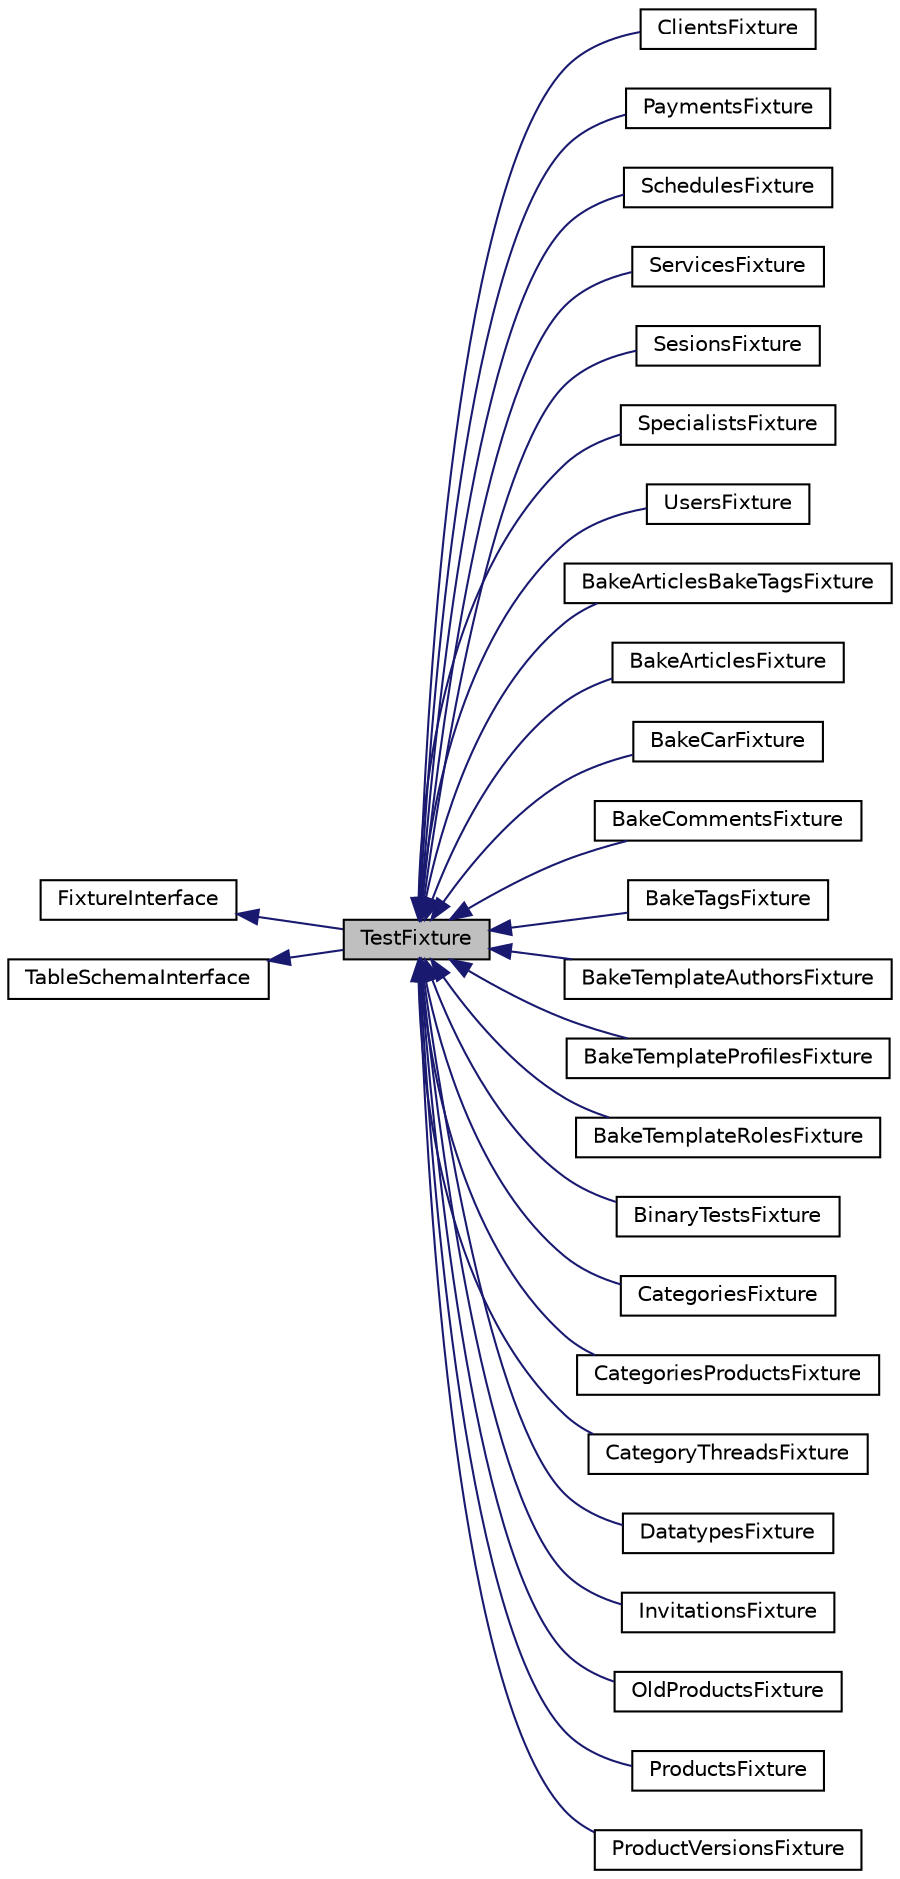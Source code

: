 digraph "TestFixture"
{
  edge [fontname="Helvetica",fontsize="10",labelfontname="Helvetica",labelfontsize="10"];
  node [fontname="Helvetica",fontsize="10",shape=record];
  rankdir="LR";
  Node1 [label="TestFixture",height=0.2,width=0.4,color="black", fillcolor="grey75", style="filled", fontcolor="black"];
  Node2 -> Node1 [dir="back",color="midnightblue",fontsize="10",style="solid",fontname="Helvetica"];
  Node2 [label="FixtureInterface",height=0.2,width=0.4,color="black", fillcolor="white", style="filled",URL="$interface_cake_1_1_datasource_1_1_fixture_interface.html"];
  Node3 -> Node1 [dir="back",color="midnightblue",fontsize="10",style="solid",fontname="Helvetica"];
  Node3 [label="TableSchemaInterface",height=0.2,width=0.4,color="black", fillcolor="white", style="filled",URL="$interface_cake_1_1_datasource_1_1_table_schema_interface.html"];
  Node1 -> Node4 [dir="back",color="midnightblue",fontsize="10",style="solid",fontname="Helvetica"];
  Node4 [label="ClientsFixture",height=0.2,width=0.4,color="black", fillcolor="white", style="filled",URL="$class_app_1_1_test_1_1_fixture_1_1_clients_fixture.html"];
  Node1 -> Node5 [dir="back",color="midnightblue",fontsize="10",style="solid",fontname="Helvetica"];
  Node5 [label="PaymentsFixture",height=0.2,width=0.4,color="black", fillcolor="white", style="filled",URL="$class_app_1_1_test_1_1_fixture_1_1_payments_fixture.html"];
  Node1 -> Node6 [dir="back",color="midnightblue",fontsize="10",style="solid",fontname="Helvetica"];
  Node6 [label="SchedulesFixture",height=0.2,width=0.4,color="black", fillcolor="white", style="filled",URL="$class_app_1_1_test_1_1_fixture_1_1_schedules_fixture.html"];
  Node1 -> Node7 [dir="back",color="midnightblue",fontsize="10",style="solid",fontname="Helvetica"];
  Node7 [label="ServicesFixture",height=0.2,width=0.4,color="black", fillcolor="white", style="filled",URL="$class_app_1_1_test_1_1_fixture_1_1_services_fixture.html"];
  Node1 -> Node8 [dir="back",color="midnightblue",fontsize="10",style="solid",fontname="Helvetica"];
  Node8 [label="SesionsFixture",height=0.2,width=0.4,color="black", fillcolor="white", style="filled",URL="$class_app_1_1_test_1_1_fixture_1_1_sesions_fixture.html"];
  Node1 -> Node9 [dir="back",color="midnightblue",fontsize="10",style="solid",fontname="Helvetica"];
  Node9 [label="SpecialistsFixture",height=0.2,width=0.4,color="black", fillcolor="white", style="filled",URL="$class_app_1_1_test_1_1_fixture_1_1_specialists_fixture.html"];
  Node1 -> Node10 [dir="back",color="midnightblue",fontsize="10",style="solid",fontname="Helvetica"];
  Node10 [label="UsersFixture",height=0.2,width=0.4,color="black", fillcolor="white", style="filled",URL="$class_app_1_1_test_1_1_fixture_1_1_users_fixture.html"];
  Node1 -> Node11 [dir="back",color="midnightblue",fontsize="10",style="solid",fontname="Helvetica"];
  Node11 [label="BakeArticlesBakeTagsFixture",height=0.2,width=0.4,color="black", fillcolor="white", style="filled",URL="$class_bake_1_1_test_1_1_fixture_1_1_bake_articles_bake_tags_fixture.html"];
  Node1 -> Node12 [dir="back",color="midnightblue",fontsize="10",style="solid",fontname="Helvetica"];
  Node12 [label="BakeArticlesFixture",height=0.2,width=0.4,color="black", fillcolor="white", style="filled",URL="$class_bake_1_1_test_1_1_fixture_1_1_bake_articles_fixture.html"];
  Node1 -> Node13 [dir="back",color="midnightblue",fontsize="10",style="solid",fontname="Helvetica"];
  Node13 [label="BakeCarFixture",height=0.2,width=0.4,color="black", fillcolor="white", style="filled",URL="$class_bake_1_1_test_1_1_fixture_1_1_bake_car_fixture.html"];
  Node1 -> Node14 [dir="back",color="midnightblue",fontsize="10",style="solid",fontname="Helvetica"];
  Node14 [label="BakeCommentsFixture",height=0.2,width=0.4,color="black", fillcolor="white", style="filled",URL="$class_bake_1_1_test_1_1_fixture_1_1_bake_comments_fixture.html"];
  Node1 -> Node15 [dir="back",color="midnightblue",fontsize="10",style="solid",fontname="Helvetica"];
  Node15 [label="BakeTagsFixture",height=0.2,width=0.4,color="black", fillcolor="white", style="filled",URL="$class_bake_1_1_test_1_1_fixture_1_1_bake_tags_fixture.html"];
  Node1 -> Node16 [dir="back",color="midnightblue",fontsize="10",style="solid",fontname="Helvetica"];
  Node16 [label="BakeTemplateAuthorsFixture",height=0.2,width=0.4,color="black", fillcolor="white", style="filled",URL="$class_bake_1_1_test_1_1_fixture_1_1_bake_template_authors_fixture.html"];
  Node1 -> Node17 [dir="back",color="midnightblue",fontsize="10",style="solid",fontname="Helvetica"];
  Node17 [label="BakeTemplateProfilesFixture",height=0.2,width=0.4,color="black", fillcolor="white", style="filled",URL="$class_bake_1_1_test_1_1_fixture_1_1_bake_template_profiles_fixture.html"];
  Node1 -> Node18 [dir="back",color="midnightblue",fontsize="10",style="solid",fontname="Helvetica"];
  Node18 [label="BakeTemplateRolesFixture",height=0.2,width=0.4,color="black", fillcolor="white", style="filled",URL="$class_bake_1_1_test_1_1_fixture_1_1_bake_template_roles_fixture.html"];
  Node1 -> Node19 [dir="back",color="midnightblue",fontsize="10",style="solid",fontname="Helvetica"];
  Node19 [label="BinaryTestsFixture",height=0.2,width=0.4,color="black", fillcolor="white", style="filled",URL="$class_bake_1_1_test_1_1_fixture_1_1_binary_tests_fixture.html"];
  Node1 -> Node20 [dir="back",color="midnightblue",fontsize="10",style="solid",fontname="Helvetica"];
  Node20 [label="CategoriesFixture",height=0.2,width=0.4,color="black", fillcolor="white", style="filled",URL="$class_bake_1_1_test_1_1_fixture_1_1_categories_fixture.html"];
  Node1 -> Node21 [dir="back",color="midnightblue",fontsize="10",style="solid",fontname="Helvetica"];
  Node21 [label="CategoriesProductsFixture",height=0.2,width=0.4,color="black", fillcolor="white", style="filled",URL="$class_bake_1_1_test_1_1_fixture_1_1_categories_products_fixture.html"];
  Node1 -> Node22 [dir="back",color="midnightblue",fontsize="10",style="solid",fontname="Helvetica"];
  Node22 [label="CategoryThreadsFixture",height=0.2,width=0.4,color="black", fillcolor="white", style="filled",URL="$class_bake_1_1_test_1_1_fixture_1_1_category_threads_fixture.html"];
  Node1 -> Node23 [dir="back",color="midnightblue",fontsize="10",style="solid",fontname="Helvetica"];
  Node23 [label="DatatypesFixture",height=0.2,width=0.4,color="black", fillcolor="white", style="filled",URL="$class_bake_1_1_test_1_1_fixture_1_1_datatypes_fixture.html"];
  Node1 -> Node24 [dir="back",color="midnightblue",fontsize="10",style="solid",fontname="Helvetica"];
  Node24 [label="InvitationsFixture",height=0.2,width=0.4,color="black", fillcolor="white", style="filled",URL="$class_bake_1_1_test_1_1_fixture_1_1_invitations_fixture.html"];
  Node1 -> Node25 [dir="back",color="midnightblue",fontsize="10",style="solid",fontname="Helvetica"];
  Node25 [label="OldProductsFixture",height=0.2,width=0.4,color="black", fillcolor="white", style="filled",URL="$class_bake_1_1_test_1_1_fixture_1_1_old_products_fixture.html"];
  Node1 -> Node26 [dir="back",color="midnightblue",fontsize="10",style="solid",fontname="Helvetica"];
  Node26 [label="ProductsFixture",height=0.2,width=0.4,color="black", fillcolor="white", style="filled",URL="$class_bake_1_1_test_1_1_fixture_1_1_products_fixture.html"];
  Node1 -> Node27 [dir="back",color="midnightblue",fontsize="10",style="solid",fontname="Helvetica"];
  Node27 [label="ProductVersionsFixture",height=0.2,width=0.4,color="black", fillcolor="white", style="filled",URL="$class_bake_1_1_test_1_1_fixture_1_1_product_versions_fixture.html"];
}
